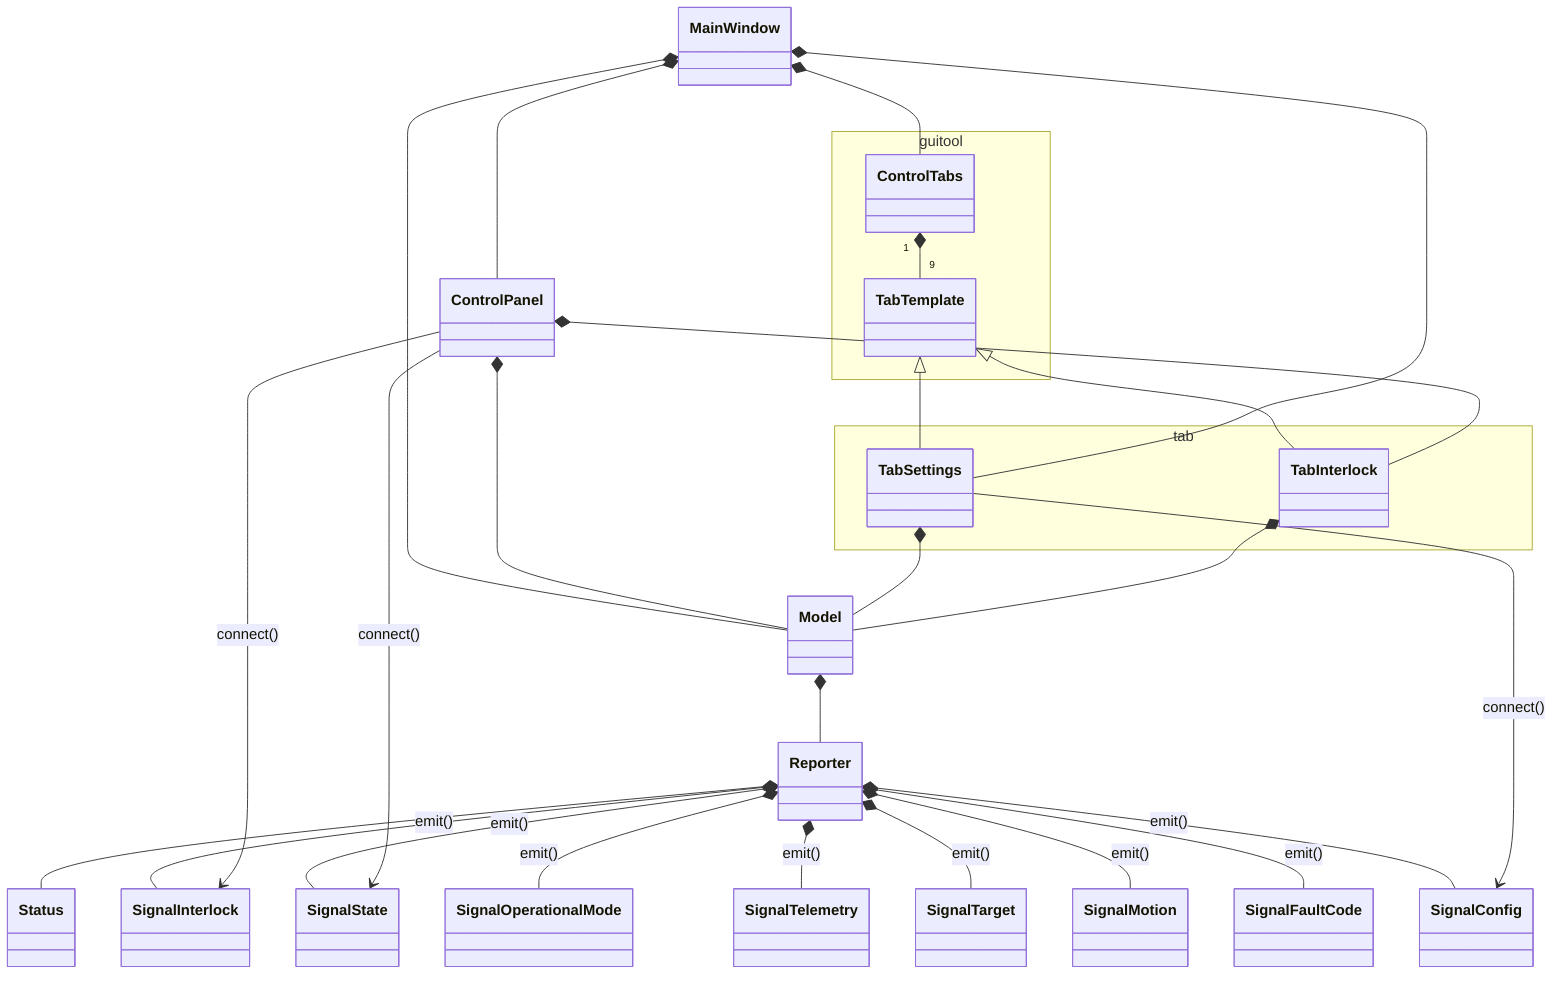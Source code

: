 classDiagram

namespace guitool {
  class ControlTabs
  class TabTemplate
}

namespace tab {
  class TabSettings
  class TabInterlock
}

TabTemplate <|-- TabSettings
TabTemplate <|-- TabInterlock

MainWindow *-- Model
MainWindow *-- ControlTabs
MainWindow *-- ControlPanel
MainWindow *-- TabSettings

Model *-- Reporter

Reporter *-- Status
Reporter *-- SignalInterlock : emit()
Reporter *-- SignalState : emit()
Reporter *-- SignalOperationalMode : emit()
Reporter *-- SignalTelemetry : emit()
Reporter *-- SignalTarget : emit()
Reporter *-- SignalMotion : emit()
Reporter *-- SignalFaultCode : emit()
Reporter *-- SignalConfig : emit()

ControlPanel *-- Model
ControlPanel *-- TabInterlock
ControlPanel --> SignalInterlock : connect()
ControlPanel --> SignalState : connect()

TabSettings *-- Model
TabSettings --> SignalConfig : connect()

TabInterlock *-- Model

ControlTabs "1" *-- "9" TabTemplate